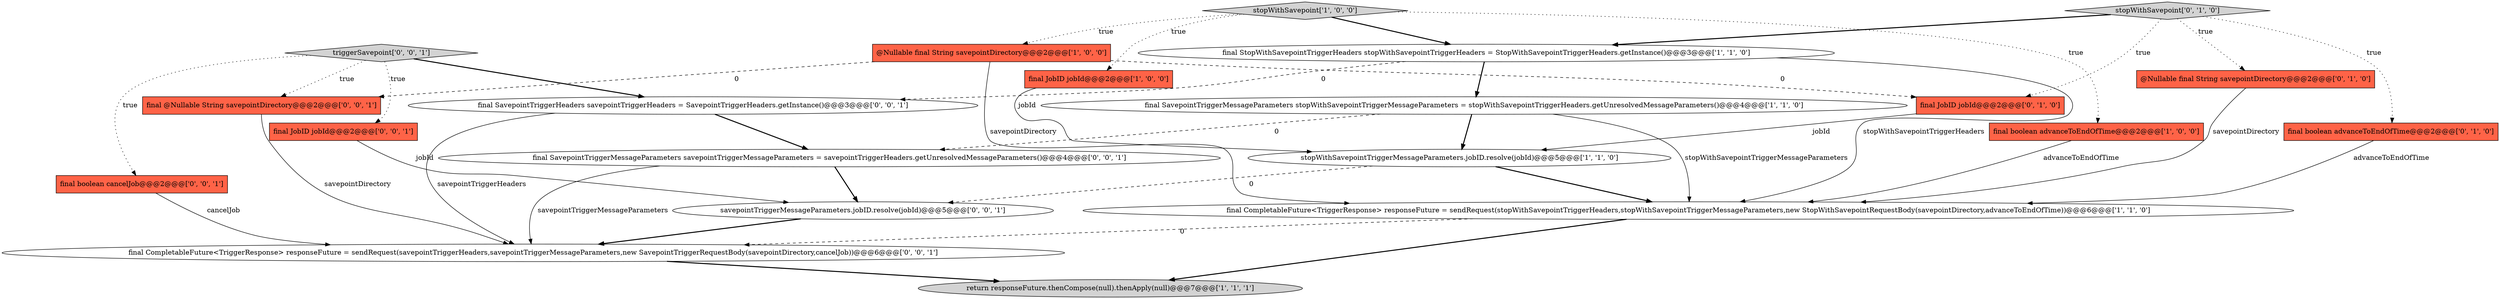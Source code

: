 digraph {
10 [style = filled, label = "@Nullable final String savepointDirectory@@@2@@@['0', '1', '0']", fillcolor = tomato, shape = box image = "AAA0AAABBB2BBB"];
2 [style = filled, label = "@Nullable final String savepointDirectory@@@2@@@['1', '0', '0']", fillcolor = tomato, shape = box image = "AAA1AAABBB1BBB"];
14 [style = filled, label = "final boolean cancelJob@@@2@@@['0', '0', '1']", fillcolor = tomato, shape = box image = "AAA0AAABBB3BBB"];
12 [style = filled, label = "final JobID jobId@@@2@@@['0', '1', '0']", fillcolor = tomato, shape = box image = "AAA1AAABBB2BBB"];
4 [style = filled, label = "stopWithSavepointTriggerMessageParameters.jobID.resolve(jobId)@@@5@@@['1', '1', '0']", fillcolor = white, shape = ellipse image = "AAA0AAABBB1BBB"];
9 [style = filled, label = "stopWithSavepoint['0', '1', '0']", fillcolor = lightgray, shape = diamond image = "AAA0AAABBB2BBB"];
18 [style = filled, label = "final SavepointTriggerMessageParameters savepointTriggerMessageParameters = savepointTriggerHeaders.getUnresolvedMessageParameters()@@@4@@@['0', '0', '1']", fillcolor = white, shape = ellipse image = "AAA0AAABBB3BBB"];
16 [style = filled, label = "final SavepointTriggerHeaders savepointTriggerHeaders = SavepointTriggerHeaders.getInstance()@@@3@@@['0', '0', '1']", fillcolor = white, shape = ellipse image = "AAA0AAABBB3BBB"];
3 [style = filled, label = "return responseFuture.thenCompose(null).thenApply(null)@@@7@@@['1', '1', '1']", fillcolor = lightgray, shape = ellipse image = "AAA0AAABBB1BBB"];
7 [style = filled, label = "final SavepointTriggerMessageParameters stopWithSavepointTriggerMessageParameters = stopWithSavepointTriggerHeaders.getUnresolvedMessageParameters()@@@4@@@['1', '1', '0']", fillcolor = white, shape = ellipse image = "AAA0AAABBB1BBB"];
15 [style = filled, label = "savepointTriggerMessageParameters.jobID.resolve(jobId)@@@5@@@['0', '0', '1']", fillcolor = white, shape = ellipse image = "AAA0AAABBB3BBB"];
5 [style = filled, label = "final StopWithSavepointTriggerHeaders stopWithSavepointTriggerHeaders = StopWithSavepointTriggerHeaders.getInstance()@@@3@@@['1', '1', '0']", fillcolor = white, shape = ellipse image = "AAA0AAABBB1BBB"];
20 [style = filled, label = "final @Nullable String savepointDirectory@@@2@@@['0', '0', '1']", fillcolor = tomato, shape = box image = "AAA0AAABBB3BBB"];
17 [style = filled, label = "triggerSavepoint['0', '0', '1']", fillcolor = lightgray, shape = diamond image = "AAA0AAABBB3BBB"];
11 [style = filled, label = "final boolean advanceToEndOfTime@@@2@@@['0', '1', '0']", fillcolor = tomato, shape = box image = "AAA0AAABBB2BBB"];
8 [style = filled, label = "final CompletableFuture<TriggerResponse> responseFuture = sendRequest(stopWithSavepointTriggerHeaders,stopWithSavepointTriggerMessageParameters,new StopWithSavepointRequestBody(savepointDirectory,advanceToEndOfTime))@@@6@@@['1', '1', '0']", fillcolor = white, shape = ellipse image = "AAA0AAABBB1BBB"];
13 [style = filled, label = "final CompletableFuture<TriggerResponse> responseFuture = sendRequest(savepointTriggerHeaders,savepointTriggerMessageParameters,new SavepointTriggerRequestBody(savepointDirectory,cancelJob))@@@6@@@['0', '0', '1']", fillcolor = white, shape = ellipse image = "AAA0AAABBB3BBB"];
1 [style = filled, label = "final JobID jobId@@@2@@@['1', '0', '0']", fillcolor = tomato, shape = box image = "AAA0AAABBB1BBB"];
19 [style = filled, label = "final JobID jobId@@@2@@@['0', '0', '1']", fillcolor = tomato, shape = box image = "AAA0AAABBB3BBB"];
0 [style = filled, label = "final boolean advanceToEndOfTime@@@2@@@['1', '0', '0']", fillcolor = tomato, shape = box image = "AAA0AAABBB1BBB"];
6 [style = filled, label = "stopWithSavepoint['1', '0', '0']", fillcolor = lightgray, shape = diamond image = "AAA0AAABBB1BBB"];
17->20 [style = dotted, label="true"];
11->8 [style = solid, label="advanceToEndOfTime"];
17->16 [style = bold, label=""];
9->12 [style = dotted, label="true"];
15->13 [style = bold, label=""];
16->18 [style = bold, label=""];
19->15 [style = solid, label="jobId"];
2->20 [style = dashed, label="0"];
7->18 [style = dashed, label="0"];
7->8 [style = solid, label="stopWithSavepointTriggerMessageParameters"];
9->11 [style = dotted, label="true"];
8->3 [style = bold, label=""];
2->8 [style = solid, label="savepointDirectory"];
18->15 [style = bold, label=""];
6->1 [style = dotted, label="true"];
17->14 [style = dotted, label="true"];
18->13 [style = solid, label="savepointTriggerMessageParameters"];
7->4 [style = bold, label=""];
0->8 [style = solid, label="advanceToEndOfTime"];
5->8 [style = solid, label="stopWithSavepointTriggerHeaders"];
8->13 [style = dashed, label="0"];
5->16 [style = dashed, label="0"];
2->12 [style = dashed, label="0"];
6->5 [style = bold, label=""];
1->4 [style = solid, label="jobId"];
6->2 [style = dotted, label="true"];
13->3 [style = bold, label=""];
12->4 [style = solid, label="jobId"];
20->13 [style = solid, label="savepointDirectory"];
4->15 [style = dashed, label="0"];
17->19 [style = dotted, label="true"];
9->5 [style = bold, label=""];
5->7 [style = bold, label=""];
4->8 [style = bold, label=""];
6->0 [style = dotted, label="true"];
9->10 [style = dotted, label="true"];
10->8 [style = solid, label="savepointDirectory"];
16->13 [style = solid, label="savepointTriggerHeaders"];
14->13 [style = solid, label="cancelJob"];
}
